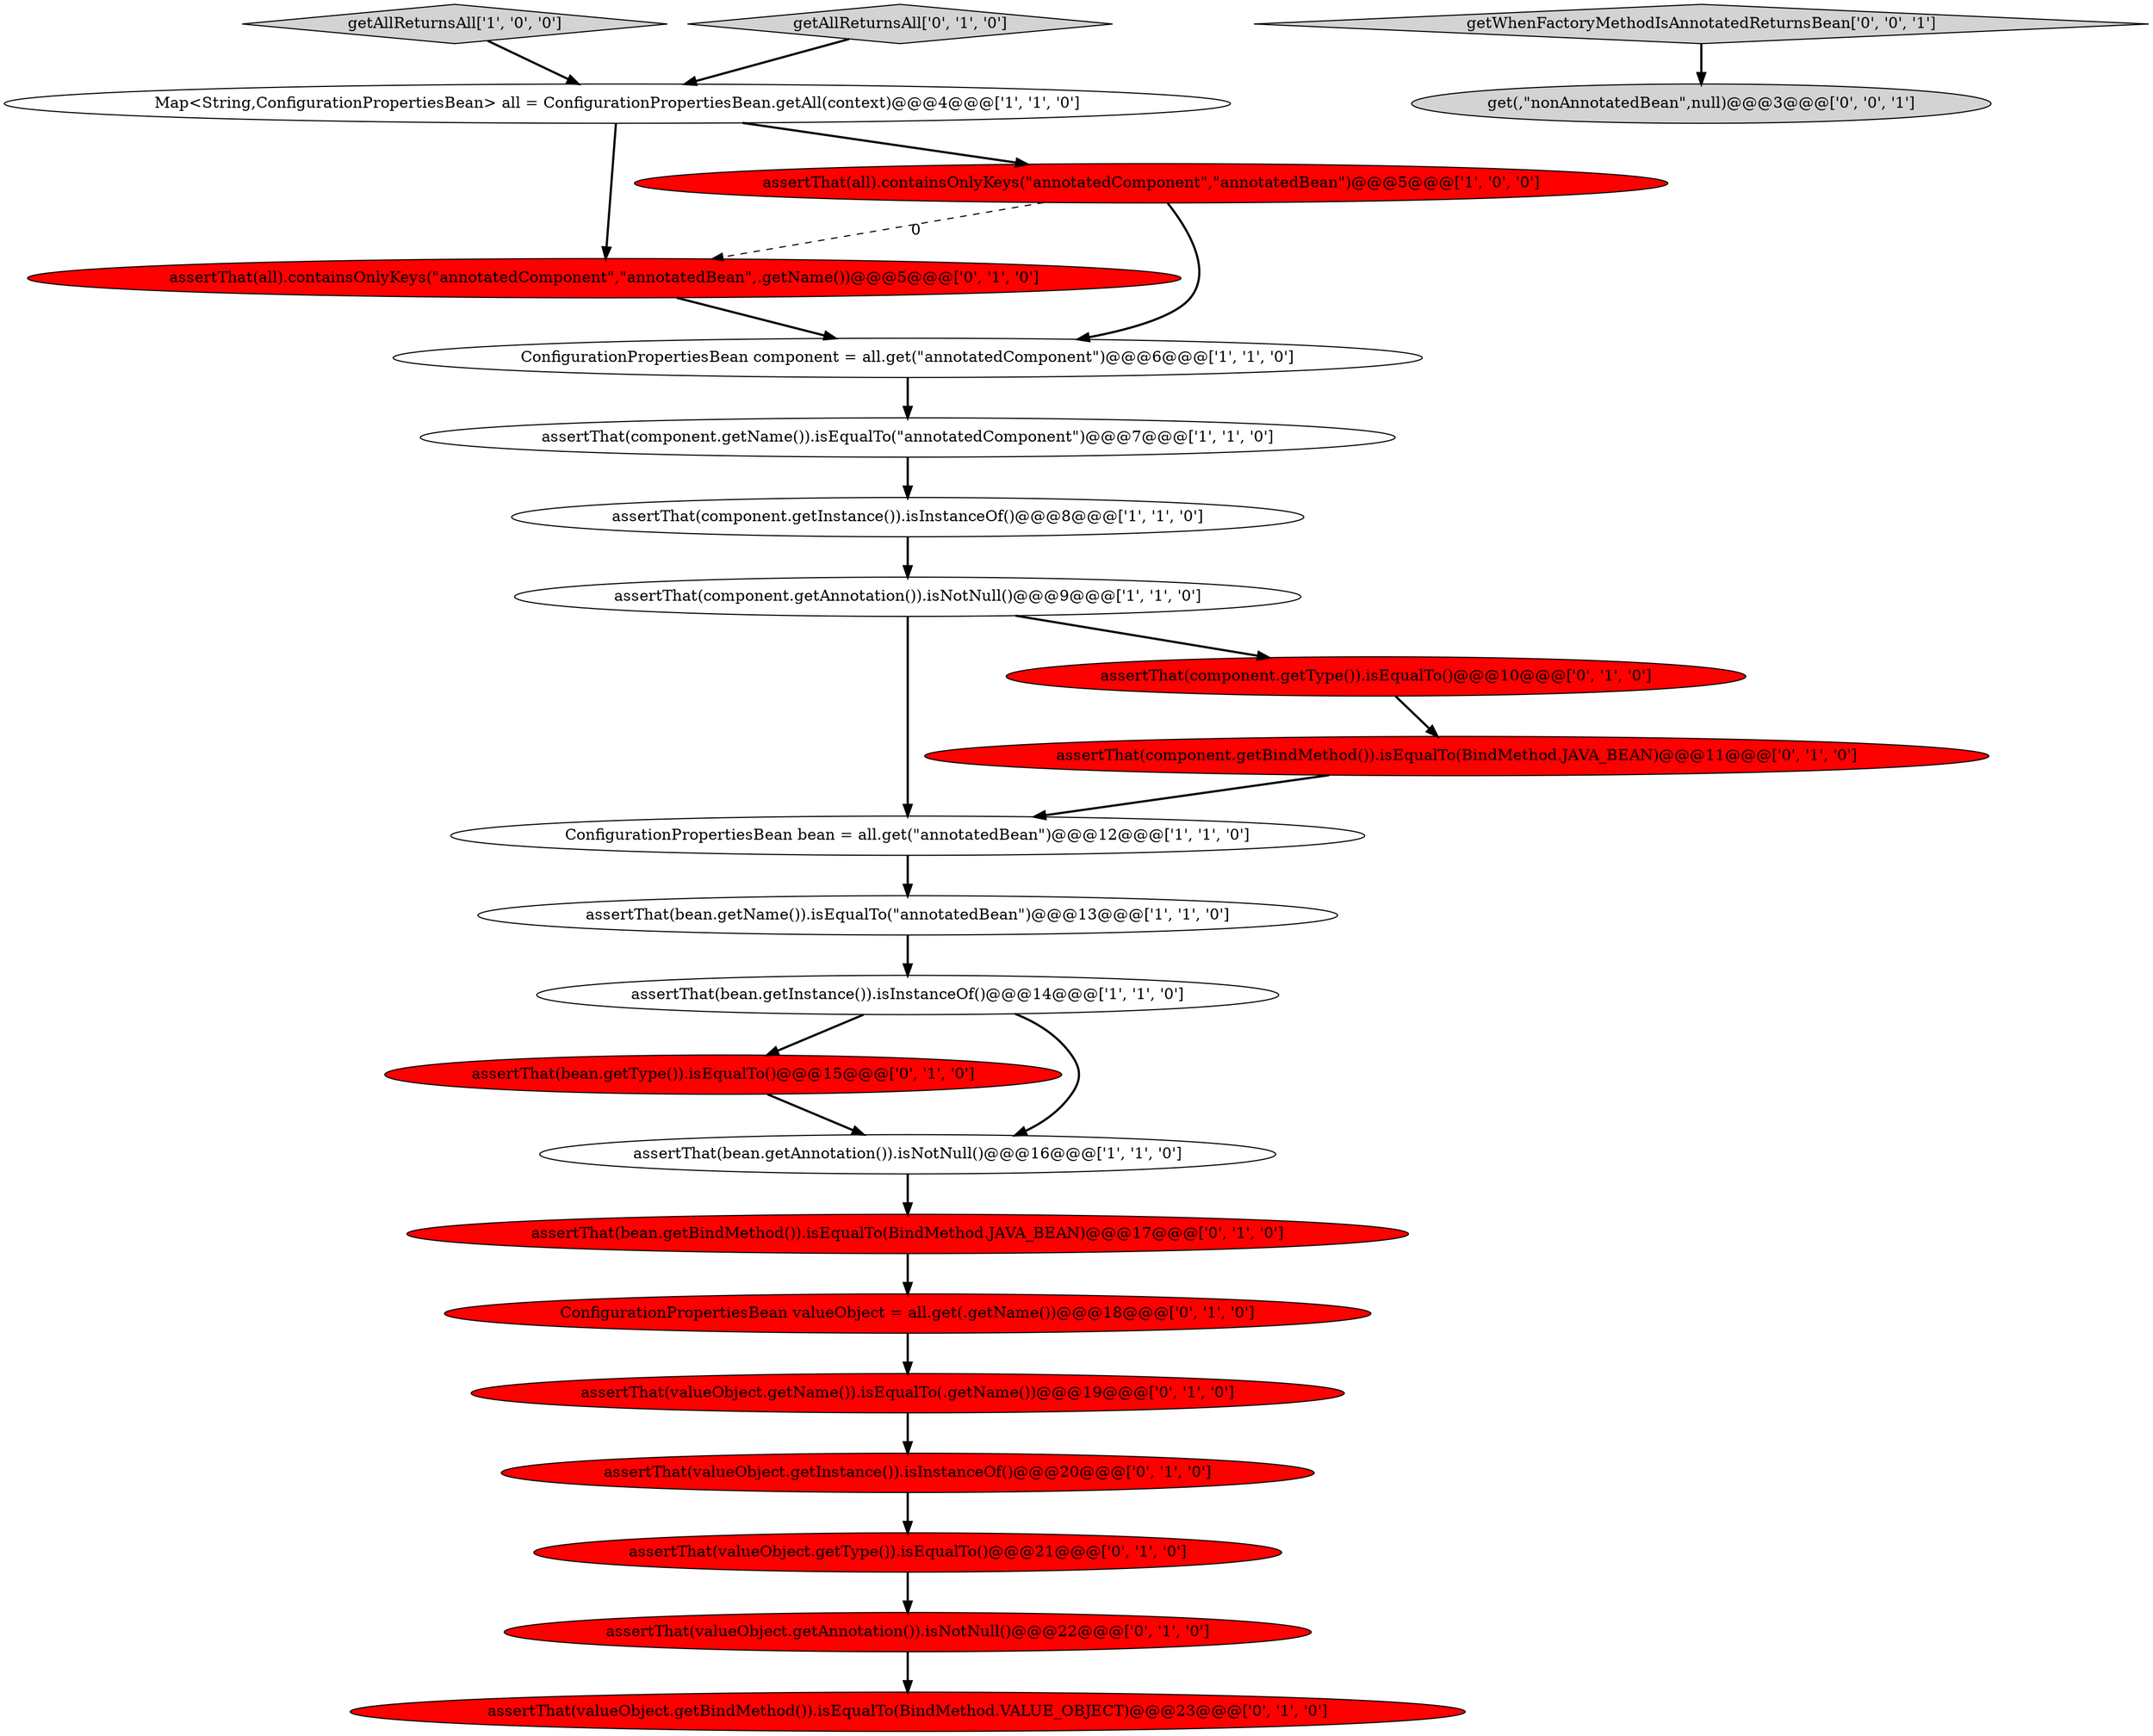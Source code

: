 digraph {
7 [style = filled, label = "ConfigurationPropertiesBean bean = all.get(\"annotatedBean\")@@@12@@@['1', '1', '0']", fillcolor = white, shape = ellipse image = "AAA0AAABBB1BBB"];
23 [style = filled, label = "get(,\"nonAnnotatedBean\",null)@@@3@@@['0', '0', '1']", fillcolor = lightgray, shape = ellipse image = "AAA0AAABBB3BBB"];
0 [style = filled, label = "getAllReturnsAll['1', '0', '0']", fillcolor = lightgray, shape = diamond image = "AAA0AAABBB1BBB"];
14 [style = filled, label = "assertThat(bean.getType()).isEqualTo()@@@15@@@['0', '1', '0']", fillcolor = red, shape = ellipse image = "AAA1AAABBB2BBB"];
18 [style = filled, label = "assertThat(valueObject.getName()).isEqualTo(.getName())@@@19@@@['0', '1', '0']", fillcolor = red, shape = ellipse image = "AAA1AAABBB2BBB"];
10 [style = filled, label = "Map<String,ConfigurationPropertiesBean> all = ConfigurationPropertiesBean.getAll(context)@@@4@@@['1', '1', '0']", fillcolor = white, shape = ellipse image = "AAA0AAABBB1BBB"];
8 [style = filled, label = "assertThat(bean.getInstance()).isInstanceOf()@@@14@@@['1', '1', '0']", fillcolor = white, shape = ellipse image = "AAA0AAABBB1BBB"];
5 [style = filled, label = "assertThat(component.getInstance()).isInstanceOf()@@@8@@@['1', '1', '0']", fillcolor = white, shape = ellipse image = "AAA0AAABBB1BBB"];
12 [style = filled, label = "assertThat(component.getBindMethod()).isEqualTo(BindMethod.JAVA_BEAN)@@@11@@@['0', '1', '0']", fillcolor = red, shape = ellipse image = "AAA1AAABBB2BBB"];
20 [style = filled, label = "assertThat(component.getType()).isEqualTo()@@@10@@@['0', '1', '0']", fillcolor = red, shape = ellipse image = "AAA1AAABBB2BBB"];
24 [style = filled, label = "getWhenFactoryMethodIsAnnotatedReturnsBean['0', '0', '1']", fillcolor = lightgray, shape = diamond image = "AAA0AAABBB3BBB"];
21 [style = filled, label = "assertThat(valueObject.getBindMethod()).isEqualTo(BindMethod.VALUE_OBJECT)@@@23@@@['0', '1', '0']", fillcolor = red, shape = ellipse image = "AAA1AAABBB2BBB"];
16 [style = filled, label = "assertThat(valueObject.getType()).isEqualTo()@@@21@@@['0', '1', '0']", fillcolor = red, shape = ellipse image = "AAA1AAABBB2BBB"];
15 [style = filled, label = "assertThat(valueObject.getAnnotation()).isNotNull()@@@22@@@['0', '1', '0']", fillcolor = red, shape = ellipse image = "AAA1AAABBB2BBB"];
1 [style = filled, label = "assertThat(bean.getAnnotation()).isNotNull()@@@16@@@['1', '1', '0']", fillcolor = white, shape = ellipse image = "AAA0AAABBB1BBB"];
9 [style = filled, label = "assertThat(bean.getName()).isEqualTo(\"annotatedBean\")@@@13@@@['1', '1', '0']", fillcolor = white, shape = ellipse image = "AAA0AAABBB1BBB"];
3 [style = filled, label = "assertThat(component.getAnnotation()).isNotNull()@@@9@@@['1', '1', '0']", fillcolor = white, shape = ellipse image = "AAA0AAABBB1BBB"];
6 [style = filled, label = "ConfigurationPropertiesBean component = all.get(\"annotatedComponent\")@@@6@@@['1', '1', '0']", fillcolor = white, shape = ellipse image = "AAA0AAABBB1BBB"];
17 [style = filled, label = "assertThat(all).containsOnlyKeys(\"annotatedComponent\",\"annotatedBean\",.getName())@@@5@@@['0', '1', '0']", fillcolor = red, shape = ellipse image = "AAA1AAABBB2BBB"];
11 [style = filled, label = "ConfigurationPropertiesBean valueObject = all.get(.getName())@@@18@@@['0', '1', '0']", fillcolor = red, shape = ellipse image = "AAA1AAABBB2BBB"];
19 [style = filled, label = "assertThat(bean.getBindMethod()).isEqualTo(BindMethod.JAVA_BEAN)@@@17@@@['0', '1', '0']", fillcolor = red, shape = ellipse image = "AAA1AAABBB2BBB"];
13 [style = filled, label = "getAllReturnsAll['0', '1', '0']", fillcolor = lightgray, shape = diamond image = "AAA0AAABBB2BBB"];
4 [style = filled, label = "assertThat(component.getName()).isEqualTo(\"annotatedComponent\")@@@7@@@['1', '1', '0']", fillcolor = white, shape = ellipse image = "AAA0AAABBB1BBB"];
22 [style = filled, label = "assertThat(valueObject.getInstance()).isInstanceOf()@@@20@@@['0', '1', '0']", fillcolor = red, shape = ellipse image = "AAA1AAABBB2BBB"];
2 [style = filled, label = "assertThat(all).containsOnlyKeys(\"annotatedComponent\",\"annotatedBean\")@@@5@@@['1', '0', '0']", fillcolor = red, shape = ellipse image = "AAA1AAABBB1BBB"];
5->3 [style = bold, label=""];
13->10 [style = bold, label=""];
16->15 [style = bold, label=""];
17->6 [style = bold, label=""];
22->16 [style = bold, label=""];
2->6 [style = bold, label=""];
15->21 [style = bold, label=""];
8->14 [style = bold, label=""];
19->11 [style = bold, label=""];
10->17 [style = bold, label=""];
9->8 [style = bold, label=""];
2->17 [style = dashed, label="0"];
12->7 [style = bold, label=""];
11->18 [style = bold, label=""];
14->1 [style = bold, label=""];
7->9 [style = bold, label=""];
8->1 [style = bold, label=""];
6->4 [style = bold, label=""];
0->10 [style = bold, label=""];
3->20 [style = bold, label=""];
18->22 [style = bold, label=""];
3->7 [style = bold, label=""];
20->12 [style = bold, label=""];
10->2 [style = bold, label=""];
1->19 [style = bold, label=""];
4->5 [style = bold, label=""];
24->23 [style = bold, label=""];
}
